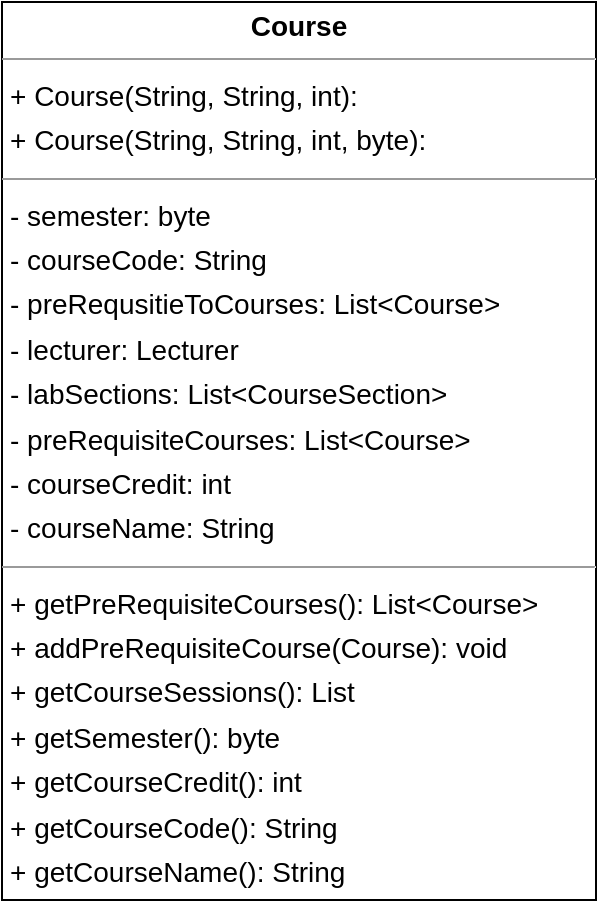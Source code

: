 <mxfile version="22.0.3" type="device">
  <diagram name="Sayfa -1" id="1NXpzn2oZJt-M4uM-ofx">
    <mxGraphModel dx="591" dy="1989" grid="1" gridSize="10" guides="1" tooltips="1" connect="1" arrows="1" fold="1" page="1" pageScale="1" pageWidth="827" pageHeight="1169" math="0" shadow="0">
      <root>
        <mxCell id="0" />
        <mxCell id="1" parent="0" />
        <mxCell id="Ca0L3x5PjWTKHY2zRNQ0-1" value="&lt;p style=&quot;margin:0px;margin-top:4px;text-align:center;&quot;&gt;&lt;b&gt;Course&lt;/b&gt;&lt;/p&gt;&lt;hr size=&quot;1&quot;/&gt;&lt;p style=&quot;margin:0 0 0 4px;line-height:1.6;&quot;&gt;+ Course(String, String, int): &lt;br/&gt;+ Course(String, String, int, byte): &lt;/p&gt;&lt;hr size=&quot;1&quot;/&gt;&lt;p style=&quot;margin:0 0 0 4px;line-height:1.6;&quot;&gt;- semester: byte&lt;br/&gt;- courseCode: String&lt;br/&gt;- preRequsitieToCourses: List&amp;lt;Course&amp;gt;&lt;br/&gt;- lecturer: Lecturer&lt;br/&gt;- labSections: List&amp;lt;CourseSection&amp;gt;&lt;br/&gt;- preRequisiteCourses: List&amp;lt;Course&amp;gt;&lt;br/&gt;- courseCredit: int&lt;br/&gt;- courseName: String&lt;/p&gt;&lt;hr size=&quot;1&quot;/&gt;&lt;p style=&quot;margin:0 0 0 4px;line-height:1.6;&quot;&gt;+ getPreRequisiteCourses(): List&amp;lt;Course&amp;gt;&lt;br/&gt;+ addPreRequisiteCourse(Course): void&lt;br/&gt;+ getCourseSessions(): List&lt;br/&gt;+ getSemester(): byte&lt;br/&gt;+ getCourseCredit(): int&lt;br/&gt;+ getCourseCode(): String&lt;br/&gt;+ getCourseName(): String&lt;/p&gt;" style="verticalAlign=top;align=left;overflow=fill;fontSize=14;fontFamily=Helvetica;html=1;rounded=0;shadow=0;comic=0;labelBackgroundColor=none;strokeWidth=1;" vertex="1" parent="1">
          <mxGeometry x="923" y="-405" width="297" height="449" as="geometry" />
        </mxCell>
      </root>
    </mxGraphModel>
  </diagram>
</mxfile>
